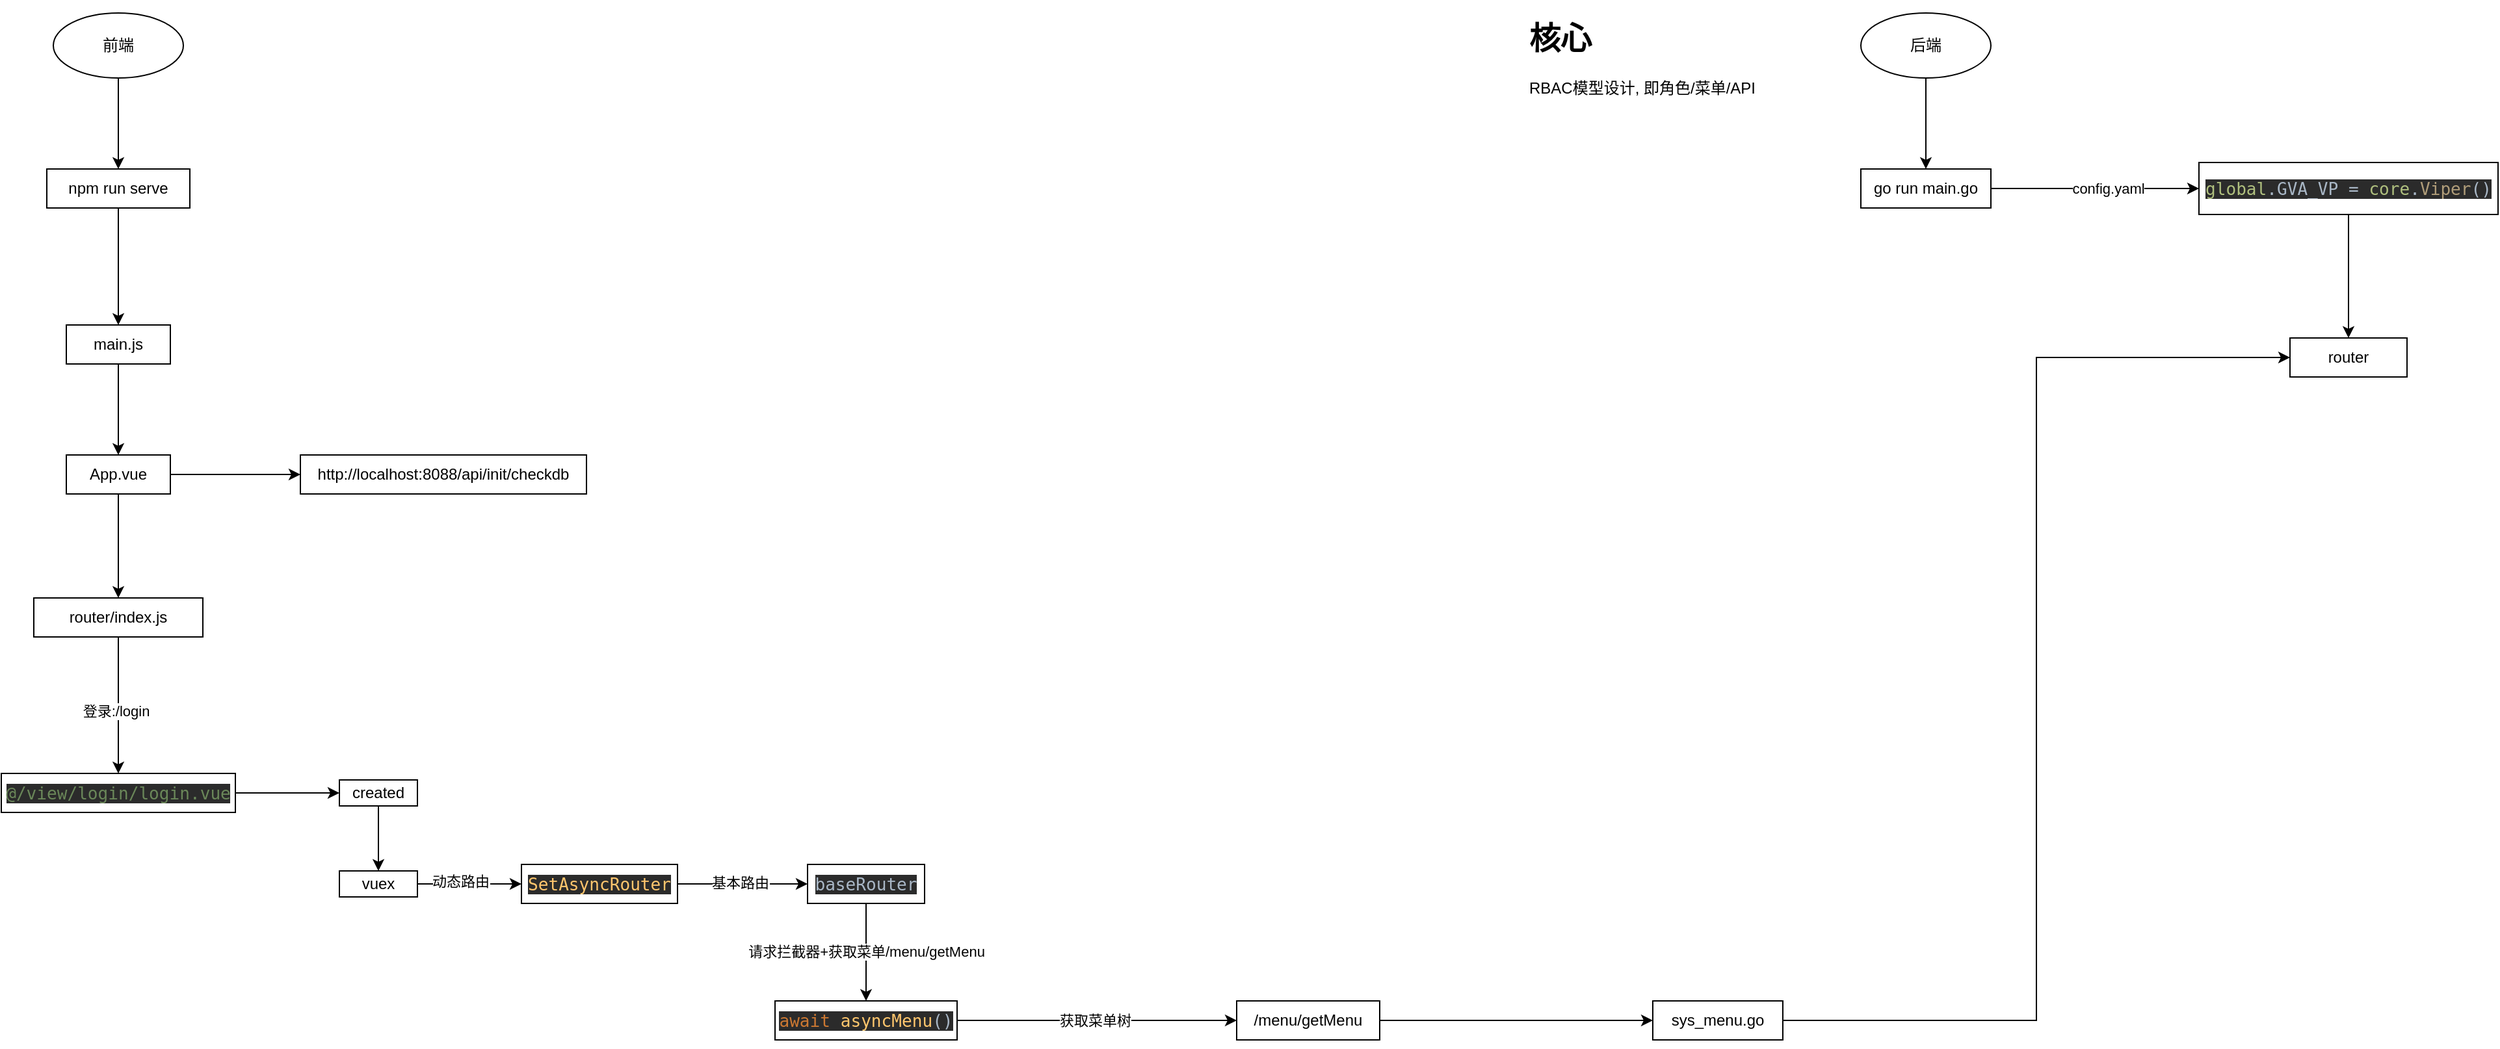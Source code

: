 <mxfile version="14.1.5" type="device"><diagram id="dh_9EPmsaTxK6DQpruPp" name="主流程"><mxGraphModel dx="3518" dy="925" grid="1" gridSize="10" guides="1" tooltips="1" connect="1" arrows="1" fold="1" page="1" pageScale="1" pageWidth="827" pageHeight="1169" math="0" shadow="0"><root><mxCell id="0"/><mxCell id="1" parent="0"/><mxCell id="x81zu9erOzafBawy34FH-3" value="http://localhost:8088/api/init/checkdb" style="whiteSpace=wrap;html=1;" vertex="1" parent="1"><mxGeometry x="-720" y="380" width="220" height="30" as="geometry"/></mxCell><mxCell id="x81zu9erOzafBawy34FH-6" style="edgeStyle=orthogonalEdgeStyle;rounded=0;orthogonalLoop=1;jettySize=auto;html=1;exitX=0.5;exitY=1;exitDx=0;exitDy=0;entryX=0.5;entryY=0;entryDx=0;entryDy=0;" edge="1" parent="1" source="x81zu9erOzafBawy34FH-4" target="x81zu9erOzafBawy34FH-5"><mxGeometry relative="1" as="geometry"/></mxCell><mxCell id="x81zu9erOzafBawy34FH-4" value="后端" style="ellipse;whiteSpace=wrap;html=1;" vertex="1" parent="1"><mxGeometry x="480" y="40" width="100" height="50" as="geometry"/></mxCell><mxCell id="x81zu9erOzafBawy34FH-10" style="edgeStyle=orthogonalEdgeStyle;rounded=0;orthogonalLoop=1;jettySize=auto;html=1;exitX=0.5;exitY=1;exitDx=0;exitDy=0;" edge="1" parent="1" source="x81zu9erOzafBawy34FH-8" target="x81zu9erOzafBawy34FH-9"><mxGeometry relative="1" as="geometry"/></mxCell><mxCell id="x81zu9erOzafBawy34FH-8" value="前端" style="ellipse;whiteSpace=wrap;html=1;" vertex="1" parent="1"><mxGeometry x="-910" y="40" width="100" height="50" as="geometry"/></mxCell><mxCell id="x81zu9erOzafBawy34FH-12" style="edgeStyle=orthogonalEdgeStyle;rounded=0;orthogonalLoop=1;jettySize=auto;html=1;exitX=1;exitY=0.5;exitDx=0;exitDy=0;entryX=0;entryY=0.5;entryDx=0;entryDy=0;" edge="1" parent="1" source="x81zu9erOzafBawy34FH-5" target="x81zu9erOzafBawy34FH-13"><mxGeometry relative="1" as="geometry"><mxPoint x="720" y="175" as="targetPoint"/></mxGeometry></mxCell><mxCell id="x81zu9erOzafBawy34FH-14" value="config.yaml" style="edgeLabel;html=1;align=center;verticalAlign=middle;resizable=0;points=[];" vertex="1" connectable="0" parent="x81zu9erOzafBawy34FH-12"><mxGeometry x="0.15" y="-1" relative="1" as="geometry"><mxPoint x="-2" y="-1" as="offset"/></mxGeometry></mxCell><mxCell id="x81zu9erOzafBawy34FH-5" value="go run main.go" style="whiteSpace=wrap;html=1;" vertex="1" parent="1"><mxGeometry x="480" y="160" width="100" height="30" as="geometry"/></mxCell><mxCell id="x81zu9erOzafBawy34FH-17" style="edgeStyle=orthogonalEdgeStyle;rounded=0;orthogonalLoop=1;jettySize=auto;html=1;exitX=0.5;exitY=1;exitDx=0;exitDy=0;entryX=0.5;entryY=0;entryDx=0;entryDy=0;" edge="1" parent="1" source="x81zu9erOzafBawy34FH-9" target="x81zu9erOzafBawy34FH-21"><mxGeometry relative="1" as="geometry"/></mxCell><mxCell id="x81zu9erOzafBawy34FH-9" value="npm run serve" style="whiteSpace=wrap;html=1;" vertex="1" parent="1"><mxGeometry x="-915" y="160" width="110" height="30" as="geometry"/></mxCell><mxCell id="x81zu9erOzafBawy34FH-45" style="edgeStyle=orthogonalEdgeStyle;rounded=0;orthogonalLoop=1;jettySize=auto;html=1;exitX=0.5;exitY=1;exitDx=0;exitDy=0;" edge="1" parent="1" source="x81zu9erOzafBawy34FH-13" target="x81zu9erOzafBawy34FH-44"><mxGeometry relative="1" as="geometry"/></mxCell><mxCell id="x81zu9erOzafBawy34FH-13" value="&lt;pre style=&quot;background-color: #2b2b2b ; color: #a9b7c6 ; font-family: &amp;#34;jetbrains mono&amp;#34; , monospace ; font-size: 9.8pt&quot;&gt;&lt;span style=&quot;color: #afbf7e&quot;&gt;global&lt;/span&gt;.GVA_VP = &lt;span style=&quot;color: #afbf7e&quot;&gt;core&lt;/span&gt;.&lt;span style=&quot;color: #b09d79&quot;&gt;Viper&lt;/span&gt;()&lt;/pre&gt;" style="whiteSpace=wrap;html=1;" vertex="1" parent="1"><mxGeometry x="740" y="155" width="230" height="40" as="geometry"/></mxCell><mxCell id="x81zu9erOzafBawy34FH-15" value="&lt;h1&gt;核心&lt;/h1&gt;&lt;p&gt;RBAC模型设计, 即角色/菜单/API&lt;/p&gt;" style="text;html=1;strokeColor=none;fillColor=none;spacing=5;spacingTop=-20;whiteSpace=wrap;overflow=hidden;rounded=0;" vertex="1" parent="1"><mxGeometry x="220" y="40" width="220" height="70" as="geometry"/></mxCell><mxCell id="x81zu9erOzafBawy34FH-19" style="edgeStyle=orthogonalEdgeStyle;rounded=0;orthogonalLoop=1;jettySize=auto;html=1;exitX=0.5;exitY=1;exitDx=0;exitDy=0;" edge="1" parent="1" source="x81zu9erOzafBawy34FH-16" target="x81zu9erOzafBawy34FH-18"><mxGeometry relative="1" as="geometry"/></mxCell><mxCell id="x81zu9erOzafBawy34FH-20" value="登录:/login" style="edgeLabel;html=1;align=center;verticalAlign=middle;resizable=0;points=[];" vertex="1" connectable="0" parent="x81zu9erOzafBawy34FH-19"><mxGeometry x="0.075" y="-2" relative="1" as="geometry"><mxPoint as="offset"/></mxGeometry></mxCell><mxCell id="x81zu9erOzafBawy34FH-16" value="router/index.js" style="whiteSpace=wrap;html=1;" vertex="1" parent="1"><mxGeometry x="-925" y="490" width="130" height="30" as="geometry"/></mxCell><mxCell id="x81zu9erOzafBawy34FH-28" style="edgeStyle=orthogonalEdgeStyle;rounded=0;orthogonalLoop=1;jettySize=auto;html=1;exitX=1;exitY=0.5;exitDx=0;exitDy=0;entryX=0;entryY=0.5;entryDx=0;entryDy=0;" edge="1" parent="1" source="x81zu9erOzafBawy34FH-18" target="x81zu9erOzafBawy34FH-27"><mxGeometry relative="1" as="geometry"/></mxCell><mxCell id="x81zu9erOzafBawy34FH-18" value="&lt;pre style=&quot;background-color: #2b2b2b ; color: #a9b7c6 ; font-family: &amp;#34;jetbrains mono&amp;#34; , monospace ; font-size: 9.8pt&quot;&gt;&lt;span style=&quot;color: #6a8759&quot;&gt;@/view/login/login.vue&lt;/span&gt;&lt;/pre&gt;" style="whiteSpace=wrap;html=1;" vertex="1" parent="1"><mxGeometry x="-950" y="625" width="180" height="30" as="geometry"/></mxCell><mxCell id="x81zu9erOzafBawy34FH-23" style="edgeStyle=orthogonalEdgeStyle;rounded=0;orthogonalLoop=1;jettySize=auto;html=1;exitX=0.5;exitY=1;exitDx=0;exitDy=0;entryX=0.5;entryY=0;entryDx=0;entryDy=0;" edge="1" parent="1" source="x81zu9erOzafBawy34FH-21" target="x81zu9erOzafBawy34FH-22"><mxGeometry relative="1" as="geometry"/></mxCell><mxCell id="x81zu9erOzafBawy34FH-21" value="main.js" style="whiteSpace=wrap;html=1;" vertex="1" parent="1"><mxGeometry x="-900" y="280" width="80" height="30" as="geometry"/></mxCell><mxCell id="x81zu9erOzafBawy34FH-24" style="edgeStyle=orthogonalEdgeStyle;rounded=0;orthogonalLoop=1;jettySize=auto;html=1;exitX=0.5;exitY=1;exitDx=0;exitDy=0;entryX=0.5;entryY=0;entryDx=0;entryDy=0;" edge="1" parent="1" source="x81zu9erOzafBawy34FH-22" target="x81zu9erOzafBawy34FH-16"><mxGeometry relative="1" as="geometry"/></mxCell><mxCell id="x81zu9erOzafBawy34FH-25" style="edgeStyle=orthogonalEdgeStyle;rounded=0;orthogonalLoop=1;jettySize=auto;html=1;exitX=1;exitY=0.5;exitDx=0;exitDy=0;" edge="1" parent="1" source="x81zu9erOzafBawy34FH-22" target="x81zu9erOzafBawy34FH-3"><mxGeometry relative="1" as="geometry"><mxPoint x="-750" y="395" as="targetPoint"/></mxGeometry></mxCell><mxCell id="x81zu9erOzafBawy34FH-22" value="App.vue" style="whiteSpace=wrap;html=1;" vertex="1" parent="1"><mxGeometry x="-900" y="380" width="80" height="30" as="geometry"/></mxCell><mxCell id="x81zu9erOzafBawy34FH-31" style="edgeStyle=orthogonalEdgeStyle;rounded=0;orthogonalLoop=1;jettySize=auto;html=1;exitX=0.5;exitY=1;exitDx=0;exitDy=0;entryX=0.5;entryY=0;entryDx=0;entryDy=0;" edge="1" parent="1" source="x81zu9erOzafBawy34FH-27" target="x81zu9erOzafBawy34FH-30"><mxGeometry relative="1" as="geometry"/></mxCell><mxCell id="x81zu9erOzafBawy34FH-27" value="created" style="whiteSpace=wrap;html=1;" vertex="1" parent="1"><mxGeometry x="-690" y="630" width="60" height="20" as="geometry"/></mxCell><mxCell id="x81zu9erOzafBawy34FH-34" style="edgeStyle=orthogonalEdgeStyle;rounded=0;orthogonalLoop=1;jettySize=auto;html=1;exitX=1;exitY=0.5;exitDx=0;exitDy=0;" edge="1" parent="1" source="x81zu9erOzafBawy34FH-30" target="x81zu9erOzafBawy34FH-32"><mxGeometry relative="1" as="geometry"/></mxCell><mxCell id="x81zu9erOzafBawy34FH-35" value="动态路由" style="edgeLabel;html=1;align=center;verticalAlign=middle;resizable=0;points=[];" vertex="1" connectable="0" parent="x81zu9erOzafBawy34FH-34"><mxGeometry x="-0.171" y="2" relative="1" as="geometry"><mxPoint as="offset"/></mxGeometry></mxCell><mxCell id="x81zu9erOzafBawy34FH-30" value="vuex" style="whiteSpace=wrap;html=1;" vertex="1" parent="1"><mxGeometry x="-690" y="700" width="60" height="20" as="geometry"/></mxCell><mxCell id="x81zu9erOzafBawy34FH-37" style="edgeStyle=orthogonalEdgeStyle;rounded=0;orthogonalLoop=1;jettySize=auto;html=1;exitX=1;exitY=0.5;exitDx=0;exitDy=0;" edge="1" parent="1" source="x81zu9erOzafBawy34FH-32" target="x81zu9erOzafBawy34FH-36"><mxGeometry relative="1" as="geometry"/></mxCell><mxCell id="x81zu9erOzafBawy34FH-38" value="基本路由" style="edgeLabel;html=1;align=center;verticalAlign=middle;resizable=0;points=[];" vertex="1" connectable="0" parent="x81zu9erOzafBawy34FH-37"><mxGeometry x="-0.04" y="1" relative="1" as="geometry"><mxPoint as="offset"/></mxGeometry></mxCell><mxCell id="x81zu9erOzafBawy34FH-32" value="&lt;pre style=&quot;background-color: #2b2b2b ; color: #a9b7c6 ; font-family: &amp;#34;jetbrains mono&amp;#34; , monospace ; font-size: 9.8pt&quot;&gt;&lt;span style=&quot;color: #ffc66d&quot;&gt;SetAsyncRouter&lt;/span&gt;&lt;/pre&gt;" style="whiteSpace=wrap;html=1;" vertex="1" parent="1"><mxGeometry x="-550" y="695" width="120" height="30" as="geometry"/></mxCell><mxCell id="x81zu9erOzafBawy34FH-40" style="edgeStyle=orthogonalEdgeStyle;rounded=0;orthogonalLoop=1;jettySize=auto;html=1;exitX=0.5;exitY=1;exitDx=0;exitDy=0;" edge="1" parent="1" source="x81zu9erOzafBawy34FH-36" target="x81zu9erOzafBawy34FH-39"><mxGeometry relative="1" as="geometry"/></mxCell><mxCell id="x81zu9erOzafBawy34FH-41" value="请求拦截器+获取菜单/menu/getMenu" style="edgeLabel;html=1;align=center;verticalAlign=middle;resizable=0;points=[];" vertex="1" connectable="0" parent="x81zu9erOzafBawy34FH-40"><mxGeometry x="-0.013" relative="1" as="geometry"><mxPoint as="offset"/></mxGeometry></mxCell><mxCell id="x81zu9erOzafBawy34FH-36" value="&lt;pre style=&quot;background-color: #2b2b2b ; color: #a9b7c6 ; font-family: &amp;#34;jetbrains mono&amp;#34; , monospace ; font-size: 9.8pt&quot;&gt;baseRouter&lt;/pre&gt;" style="whiteSpace=wrap;html=1;" vertex="1" parent="1"><mxGeometry x="-330" y="695" width="90" height="30" as="geometry"/></mxCell><mxCell id="x81zu9erOzafBawy34FH-43" style="edgeStyle=orthogonalEdgeStyle;rounded=0;orthogonalLoop=1;jettySize=auto;html=1;exitX=1;exitY=0.5;exitDx=0;exitDy=0;" edge="1" parent="1" source="x81zu9erOzafBawy34FH-39" target="x81zu9erOzafBawy34FH-42"><mxGeometry relative="1" as="geometry"/></mxCell><mxCell id="x81zu9erOzafBawy34FH-49" value="获取菜单树" style="edgeLabel;html=1;align=center;verticalAlign=middle;resizable=0;points=[];" vertex="1" connectable="0" parent="x81zu9erOzafBawy34FH-43"><mxGeometry x="-0.014" relative="1" as="geometry"><mxPoint as="offset"/></mxGeometry></mxCell><mxCell id="x81zu9erOzafBawy34FH-39" value="&lt;pre style=&quot;background-color: #2b2b2b ; color: #a9b7c6 ; font-family: &amp;#34;jetbrains mono&amp;#34; , monospace ; font-size: 9.8pt&quot;&gt;&lt;span style=&quot;color: #cc7832&quot;&gt;await &lt;/span&gt;&lt;span style=&quot;color: #ffc66d&quot;&gt;asyncMenu&lt;/span&gt;()&lt;/pre&gt;" style="whiteSpace=wrap;html=1;" vertex="1" parent="1"><mxGeometry x="-355" y="800" width="140" height="30" as="geometry"/></mxCell><mxCell id="x81zu9erOzafBawy34FH-47" style="edgeStyle=orthogonalEdgeStyle;rounded=0;orthogonalLoop=1;jettySize=auto;html=1;exitX=1;exitY=0.5;exitDx=0;exitDy=0;" edge="1" parent="1" source="x81zu9erOzafBawy34FH-42" target="x81zu9erOzafBawy34FH-46"><mxGeometry relative="1" as="geometry"/></mxCell><mxCell id="x81zu9erOzafBawy34FH-42" value="/menu/getMenu" style="whiteSpace=wrap;html=1;" vertex="1" parent="1"><mxGeometry y="800" width="110" height="30" as="geometry"/></mxCell><mxCell id="x81zu9erOzafBawy34FH-44" value="router" style="whiteSpace=wrap;html=1;" vertex="1" parent="1"><mxGeometry x="810" y="290" width="90" height="30" as="geometry"/></mxCell><mxCell id="x81zu9erOzafBawy34FH-48" style="edgeStyle=orthogonalEdgeStyle;rounded=0;orthogonalLoop=1;jettySize=auto;html=1;exitX=1;exitY=0.5;exitDx=0;exitDy=0;entryX=0;entryY=0.5;entryDx=0;entryDy=0;" edge="1" parent="1" source="x81zu9erOzafBawy34FH-46" target="x81zu9erOzafBawy34FH-44"><mxGeometry relative="1" as="geometry"/></mxCell><mxCell id="x81zu9erOzafBawy34FH-46" value="sys_menu.go" style="whiteSpace=wrap;html=1;" vertex="1" parent="1"><mxGeometry x="320" y="800" width="100" height="30" as="geometry"/></mxCell></root></mxGraphModel></diagram></mxfile>